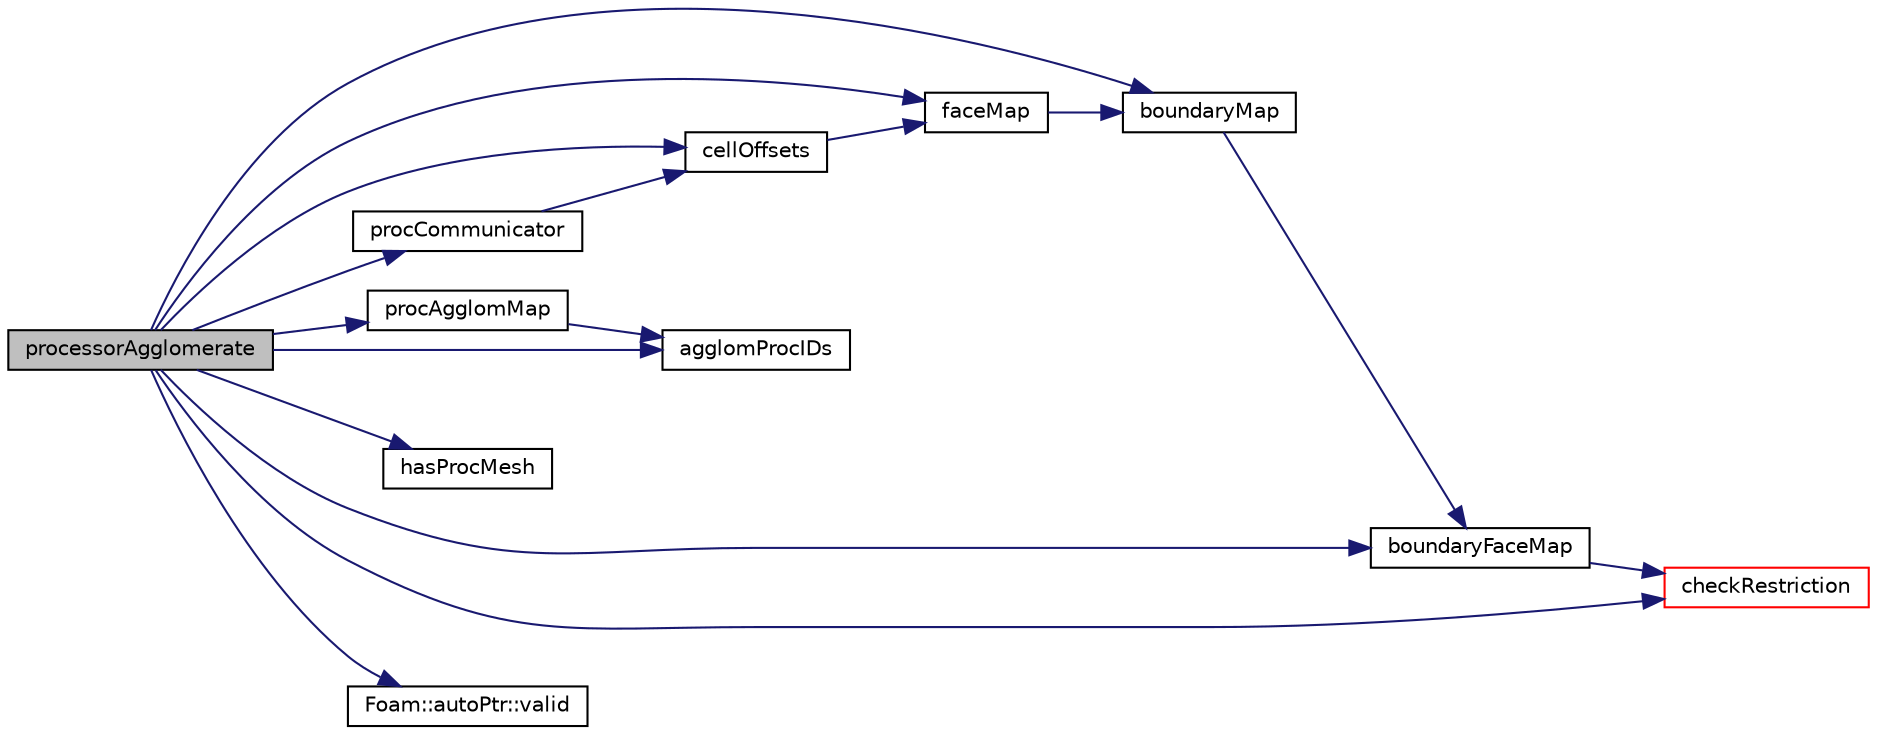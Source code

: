 digraph "processorAgglomerate"
{
  bgcolor="transparent";
  edge [fontname="Helvetica",fontsize="10",labelfontname="Helvetica",labelfontsize="10"];
  node [fontname="Helvetica",fontsize="10",shape=record];
  rankdir="LR";
  Node1 [label="processorAgglomerate",height=0.2,width=0.4,color="black", fillcolor="grey75", style="filled", fontcolor="black"];
  Node1 -> Node2 [color="midnightblue",fontsize="10",style="solid",fontname="Helvetica"];
  Node2 [label="agglomProcIDs",height=0.2,width=0.4,color="black",URL="$a00913.html#ae4c504f725d2fc7d6399bb16ab901c14",tooltip="Set of processors to agglomerate. Element 0 is the. "];
  Node1 -> Node3 [color="midnightblue",fontsize="10",style="solid",fontname="Helvetica"];
  Node3 [label="boundaryFaceMap",height=0.2,width=0.4,color="black",URL="$a00913.html#a18abbb1cec37536854080c858976648c",tooltip="Mapping from processor to procMesh boundary face. "];
  Node3 -> Node4 [color="midnightblue",fontsize="10",style="solid",fontname="Helvetica"];
  Node4 [label="checkRestriction",height=0.2,width=0.4,color="red",URL="$a00913.html#ac6f2eee543459c0116f73cbde0b7b146",tooltip="Given restriction determines if coarse cells are connected. "];
  Node1 -> Node5 [color="midnightblue",fontsize="10",style="solid",fontname="Helvetica"];
  Node5 [label="boundaryMap",height=0.2,width=0.4,color="black",URL="$a00913.html#acde51a52a7a6c93b61adaa1fe67f35ef",tooltip="Mapping from processor to procMesh boundary. "];
  Node5 -> Node3 [color="midnightblue",fontsize="10",style="solid",fontname="Helvetica"];
  Node1 -> Node6 [color="midnightblue",fontsize="10",style="solid",fontname="Helvetica"];
  Node6 [label="cellOffsets",height=0.2,width=0.4,color="black",URL="$a00913.html#a76bbe202ff662825a22be8fa32039b4f",tooltip="Mapping from processor to procMesh cells. "];
  Node6 -> Node7 [color="midnightblue",fontsize="10",style="solid",fontname="Helvetica"];
  Node7 [label="faceMap",height=0.2,width=0.4,color="black",URL="$a00913.html#aa2bb0d21fa2beed7727d6b58e18a2a6e",tooltip="Mapping from processor to procMesh face. "];
  Node7 -> Node5 [color="midnightblue",fontsize="10",style="solid",fontname="Helvetica"];
  Node1 -> Node4 [color="midnightblue",fontsize="10",style="solid",fontname="Helvetica"];
  Node1 -> Node7 [color="midnightblue",fontsize="10",style="solid",fontname="Helvetica"];
  Node1 -> Node8 [color="midnightblue",fontsize="10",style="solid",fontname="Helvetica"];
  Node8 [label="hasProcMesh",height=0.2,width=0.4,color="black",URL="$a00913.html#a12ac2fb47eb8feb929eccc94b53c53a3",tooltip="Check that level has combined mesh. "];
  Node1 -> Node9 [color="midnightblue",fontsize="10",style="solid",fontname="Helvetica"];
  Node9 [label="procAgglomMap",height=0.2,width=0.4,color="black",URL="$a00913.html#a6142369afd309ce91e206a9d512f0ead",tooltip="Mapping from processor to agglomerated processor (global, all. "];
  Node9 -> Node2 [color="midnightblue",fontsize="10",style="solid",fontname="Helvetica"];
  Node1 -> Node10 [color="midnightblue",fontsize="10",style="solid",fontname="Helvetica"];
  Node10 [label="procCommunicator",height=0.2,width=0.4,color="black",URL="$a00913.html#a6927899daa7391d691dce0826b0d29ea",tooltip="Communicator for current level or -1. "];
  Node10 -> Node6 [color="midnightblue",fontsize="10",style="solid",fontname="Helvetica"];
  Node1 -> Node11 [color="midnightblue",fontsize="10",style="solid",fontname="Helvetica"];
  Node11 [label="Foam::autoPtr::valid",height=0.2,width=0.4,color="black",URL="$a00085.html#a8d985300b138b6c5556ab17ed4df3b38",tooltip="Return true if the autoPtr valid (ie, the pointer is set). "];
}
